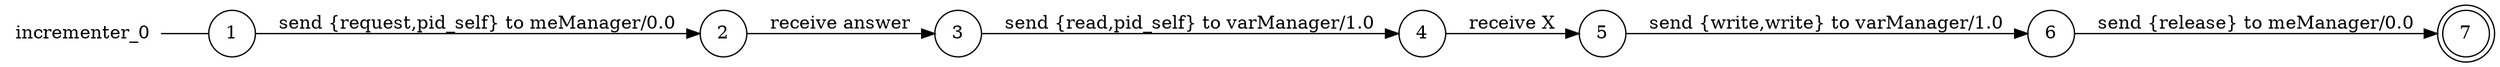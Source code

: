 digraph incrementer_0 {
	rankdir="LR";
	n_0 [label="incrementer_0", shape="plaintext"];
	n_1 [id="5", shape=doublecircle, label="7"];
	n_2 [id="6", shape=circle, label="5"];
	n_3 [id="1", shape=circle, label="1"];
	n_0 -> n_3 [arrowhead=none];
	n_4 [id="2", shape=circle, label="2"];
	n_5 [id="4", shape=circle, label="6"];
	n_6 [id="7", shape=circle, label="3"];
	n_7 [id="3", shape=circle, label="4"];

	n_6 -> n_7 [id="[$e|4]", label="send {read,pid_self} to varManager/1.0"];
	n_2 -> n_5 [id="[$e|1]", label="send {write,write} to varManager/1.0"];
	n_5 -> n_1 [id="[$e|3]", label="send {release} to meManager/0.0"];
	n_4 -> n_6 [id="[$e|0]", label="receive answer"];
	n_7 -> n_2 [id="[$e|2]", label="receive X"];
	n_3 -> n_4 [id="[$e|5]", label="send {request,pid_self} to meManager/0.0"];
}

